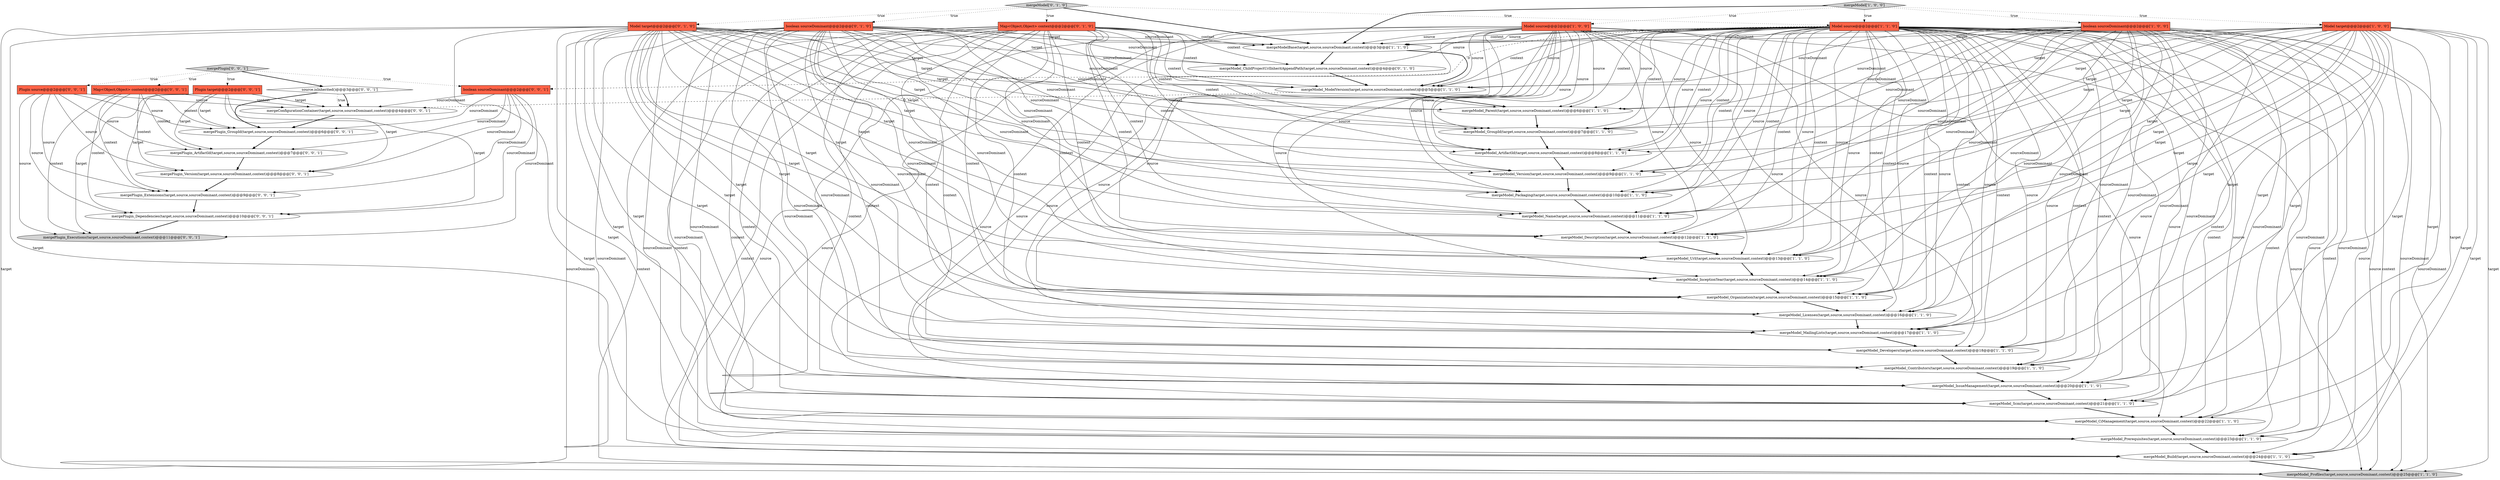 digraph {
16 [style = filled, label = "mergeModel_Profiles(target,source,sourceDominant,context)@@@25@@@['1', '1', '0']", fillcolor = lightgray, shape = ellipse image = "AAA0AAABBB1BBB"];
44 [style = filled, label = "mergePlugin_Executions(target,source,sourceDominant,context)@@@11@@@['0', '0', '1']", fillcolor = lightgray, shape = ellipse image = "AAA0AAABBB3BBB"];
26 [style = filled, label = "mergeModel_Description(target,source,sourceDominant,context)@@@12@@@['1', '1', '0']", fillcolor = white, shape = ellipse image = "AAA0AAABBB1BBB"];
42 [style = filled, label = "Plugin source@@@2@@@['0', '0', '1']", fillcolor = tomato, shape = box image = "AAA0AAABBB3BBB"];
33 [style = filled, label = "mergePlugin_Extensions(target,source,sourceDominant,context)@@@9@@@['0', '0', '1']", fillcolor = white, shape = ellipse image = "AAA0AAABBB3BBB"];
5 [style = filled, label = "mergeModel_ModelVersion(target,source,sourceDominant,context)@@@5@@@['1', '1', '0']", fillcolor = white, shape = ellipse image = "AAA0AAABBB1BBB"];
34 [style = filled, label = "mergePlugin_Dependencies(target,source,sourceDominant,context)@@@10@@@['0', '0', '1']", fillcolor = white, shape = ellipse image = "AAA0AAABBB3BBB"];
15 [style = filled, label = "boolean sourceDominant@@@2@@@['1', '0', '0']", fillcolor = tomato, shape = box image = "AAA0AAABBB1BBB"];
41 [style = filled, label = "Plugin target@@@2@@@['0', '0', '1']", fillcolor = tomato, shape = box image = "AAA0AAABBB3BBB"];
14 [style = filled, label = "mergeModel_Packaging(target,source,sourceDominant,context)@@@10@@@['1', '1', '0']", fillcolor = white, shape = ellipse image = "AAA0AAABBB1BBB"];
43 [style = filled, label = "boolean sourceDominant@@@2@@@['0', '0', '1']", fillcolor = tomato, shape = box image = "AAA0AAABBB3BBB"];
21 [style = filled, label = "mergeModel_Organization(target,source,sourceDominant,context)@@@15@@@['1', '1', '0']", fillcolor = white, shape = ellipse image = "AAA0AAABBB1BBB"];
28 [style = filled, label = "boolean sourceDominant@@@2@@@['0', '1', '0']", fillcolor = tomato, shape = box image = "AAA0AAABBB2BBB"];
32 [style = filled, label = "mergeConfigurationContainer(target,source,sourceDominant,context)@@@4@@@['0', '0', '1']", fillcolor = white, shape = ellipse image = "AAA0AAABBB3BBB"];
27 [style = filled, label = "Map<Object,Object> context@@@2@@@['0', '1', '0']", fillcolor = tomato, shape = box image = "AAA0AAABBB2BBB"];
11 [style = filled, label = "mergeModel_Build(target,source,sourceDominant,context)@@@24@@@['1', '1', '0']", fillcolor = white, shape = ellipse image = "AAA0AAABBB1BBB"];
17 [style = filled, label = "mergeModel_Parent(target,source,sourceDominant,context)@@@6@@@['1', '1', '0']", fillcolor = white, shape = ellipse image = "AAA0AAABBB1BBB"];
30 [style = filled, label = "Model target@@@2@@@['0', '1', '0']", fillcolor = tomato, shape = box image = "AAA0AAABBB2BBB"];
35 [style = filled, label = "mergePlugin['0', '0', '1']", fillcolor = lightgray, shape = diamond image = "AAA0AAABBB3BBB"];
3 [style = filled, label = "mergeModel['1', '0', '0']", fillcolor = lightgray, shape = diamond image = "AAA0AAABBB1BBB"];
38 [style = filled, label = "source.isInherited()@@@3@@@['0', '0', '1']", fillcolor = white, shape = diamond image = "AAA0AAABBB3BBB"];
2 [style = filled, label = "mergeModel_InceptionYear(target,source,sourceDominant,context)@@@14@@@['1', '1', '0']", fillcolor = white, shape = ellipse image = "AAA0AAABBB1BBB"];
18 [style = filled, label = "mergeModel_Contributors(target,source,sourceDominant,context)@@@19@@@['1', '1', '0']", fillcolor = white, shape = ellipse image = "AAA0AAABBB1BBB"];
24 [style = filled, label = "mergeModel_Name(target,source,sourceDominant,context)@@@11@@@['1', '1', '0']", fillcolor = white, shape = ellipse image = "AAA0AAABBB1BBB"];
1 [style = filled, label = "mergeModel_Url(target,source,sourceDominant,context)@@@13@@@['1', '1', '0']", fillcolor = white, shape = ellipse image = "AAA0AAABBB1BBB"];
37 [style = filled, label = "Map<Object,Object> context@@@2@@@['0', '0', '1']", fillcolor = tomato, shape = box image = "AAA0AAABBB3BBB"];
20 [style = filled, label = "Model source@@@2@@@['1', '1', '0']", fillcolor = tomato, shape = box image = "AAA0AAABBB1BBB"];
8 [style = filled, label = "Model target@@@2@@@['1', '0', '0']", fillcolor = tomato, shape = box image = "AAA0AAABBB1BBB"];
9 [style = filled, label = "mergeModel_ArtifactId(target,source,sourceDominant,context)@@@8@@@['1', '1', '0']", fillcolor = white, shape = ellipse image = "AAA0AAABBB1BBB"];
22 [style = filled, label = "mergeModelBase(target,source,sourceDominant,context)@@@3@@@['1', '1', '0']", fillcolor = white, shape = ellipse image = "AAA0AAABBB1BBB"];
10 [style = filled, label = "mergeModel_Developers(target,source,sourceDominant,context)@@@18@@@['1', '1', '0']", fillcolor = white, shape = ellipse image = "AAA0AAABBB1BBB"];
0 [style = filled, label = "mergeModel_CiManagement(target,source,sourceDominant,context)@@@22@@@['1', '1', '0']", fillcolor = white, shape = ellipse image = "AAA0AAABBB1BBB"];
25 [style = filled, label = "mergeModel_Licenses(target,source,sourceDominant,context)@@@16@@@['1', '1', '0']", fillcolor = white, shape = ellipse image = "AAA0AAABBB1BBB"];
13 [style = filled, label = "mergeModel_Prerequisites(target,source,sourceDominant,context)@@@23@@@['1', '1', '0']", fillcolor = white, shape = ellipse image = "AAA0AAABBB1BBB"];
6 [style = filled, label = "mergeModel_IssueManagement(target,source,sourceDominant,context)@@@20@@@['1', '1', '0']", fillcolor = white, shape = ellipse image = "AAA0AAABBB1BBB"];
23 [style = filled, label = "mergeModel_Version(target,source,sourceDominant,context)@@@9@@@['1', '1', '0']", fillcolor = white, shape = ellipse image = "AAA0AAABBB1BBB"];
12 [style = filled, label = "mergeModel_MailingLists(target,source,sourceDominant,context)@@@17@@@['1', '1', '0']", fillcolor = white, shape = ellipse image = "AAA0AAABBB1BBB"];
4 [style = filled, label = "mergeModel_GroupId(target,source,sourceDominant,context)@@@7@@@['1', '1', '0']", fillcolor = white, shape = ellipse image = "AAA0AAABBB1BBB"];
31 [style = filled, label = "mergeModel_ChildProjectUrlInheritAppendPath(target,source,sourceDominant,context)@@@4@@@['0', '1', '0']", fillcolor = white, shape = ellipse image = "AAA1AAABBB2BBB"];
19 [style = filled, label = "Model source@@@2@@@['1', '0', '0']", fillcolor = tomato, shape = box image = "AAA0AAABBB1BBB"];
29 [style = filled, label = "mergeModel['0', '1', '0']", fillcolor = lightgray, shape = diamond image = "AAA0AAABBB2BBB"];
39 [style = filled, label = "mergePlugin_GroupId(target,source,sourceDominant,context)@@@6@@@['0', '0', '1']", fillcolor = white, shape = ellipse image = "AAA0AAABBB3BBB"];
7 [style = filled, label = "mergeModel_Scm(target,source,sourceDominant,context)@@@21@@@['1', '1', '0']", fillcolor = white, shape = ellipse image = "AAA0AAABBB1BBB"];
40 [style = filled, label = "mergePlugin_ArtifactId(target,source,sourceDominant,context)@@@7@@@['0', '0', '1']", fillcolor = white, shape = ellipse image = "AAA0AAABBB3BBB"];
36 [style = filled, label = "mergePlugin_Version(target,source,sourceDominant,context)@@@8@@@['0', '0', '1']", fillcolor = white, shape = ellipse image = "AAA0AAABBB3BBB"];
19->23 [style = solid, label="source"];
20->2 [style = solid, label="context"];
28->4 [style = solid, label="sourceDominant"];
30->11 [style = solid, label="target"];
37->40 [style = solid, label="context"];
28->22 [style = solid, label="sourceDominant"];
35->41 [style = dotted, label="true"];
28->13 [style = solid, label="sourceDominant"];
19->12 [style = solid, label="source"];
8->4 [style = solid, label="target"];
19->5 [style = solid, label="source"];
8->18 [style = solid, label="target"];
28->25 [style = solid, label="sourceDominant"];
30->13 [style = solid, label="target"];
42->32 [style = solid, label="source"];
15->23 [style = solid, label="sourceDominant"];
30->18 [style = solid, label="target"];
19->1 [style = solid, label="source"];
28->31 [style = solid, label="sourceDominant"];
30->9 [style = solid, label="target"];
33->34 [style = bold, label=""];
14->24 [style = bold, label=""];
11->16 [style = bold, label=""];
20->16 [style = solid, label="context"];
15->21 [style = solid, label="sourceDominant"];
8->2 [style = solid, label="target"];
27->16 [style = solid, label="context"];
37->39 [style = solid, label="context"];
22->31 [style = bold, label=""];
25->12 [style = bold, label=""];
43->36 [style = solid, label="sourceDominant"];
8->6 [style = solid, label="target"];
19->6 [style = solid, label="source"];
28->1 [style = solid, label="sourceDominant"];
10->18 [style = bold, label=""];
5->17 [style = bold, label=""];
28->16 [style = solid, label="sourceDominant"];
17->4 [style = bold, label=""];
19->14 [style = solid, label="source"];
21->25 [style = bold, label=""];
12->10 [style = bold, label=""];
20->23 [style = solid, label="context"];
15->5 [style = solid, label="sourceDominant"];
20->12 [style = solid, label="context"];
13->11 [style = bold, label=""];
20->26 [style = solid, label="context"];
4->9 [style = bold, label=""];
30->5 [style = solid, label="target"];
15->11 [style = solid, label="sourceDominant"];
28->2 [style = solid, label="sourceDominant"];
19->7 [style = solid, label="source"];
7->0 [style = bold, label=""];
8->5 [style = solid, label="target"];
8->13 [style = solid, label="target"];
20->9 [style = solid, label="source"];
43->32 [style = solid, label="sourceDominant"];
19->18 [style = solid, label="source"];
20->0 [style = solid, label="context"];
20->1 [style = solid, label="source"];
20->13 [style = solid, label="source"];
15->17 [style = solid, label="sourceDominant"];
27->1 [style = solid, label="context"];
15->7 [style = solid, label="sourceDominant"];
20->14 [style = solid, label="source"];
15->16 [style = solid, label="sourceDominant"];
29->28 [style = dotted, label="true"];
30->24 [style = solid, label="target"];
27->0 [style = solid, label="context"];
1->2 [style = bold, label=""];
19->9 [style = solid, label="source"];
20->17 [style = solid, label="source"];
27->25 [style = solid, label="context"];
37->32 [style = solid, label="context"];
19->11 [style = solid, label="source"];
38->39 [style = bold, label=""];
37->44 [style = solid, label="context"];
20->4 [style = solid, label="source"];
8->23 [style = solid, label="target"];
27->18 [style = solid, label="context"];
20->23 [style = solid, label="source"];
20->5 [style = solid, label="context"];
20->4 [style = solid, label="context"];
30->23 [style = solid, label="target"];
20->2 [style = solid, label="source"];
41->40 [style = solid, label="target"];
42->44 [style = solid, label="source"];
27->6 [style = solid, label="context"];
20->7 [style = solid, label="source"];
3->20 [style = dotted, label="true"];
20->26 [style = solid, label="source"];
8->10 [style = solid, label="target"];
30->31 [style = solid, label="target"];
28->26 [style = solid, label="sourceDominant"];
43->34 [style = solid, label="sourceDominant"];
28->0 [style = solid, label="sourceDominant"];
8->17 [style = solid, label="target"];
8->26 [style = solid, label="target"];
15->0 [style = solid, label="sourceDominant"];
15->12 [style = solid, label="sourceDominant"];
27->11 [style = solid, label="context"];
5->32 [style = dashed, label="0"];
15->2 [style = solid, label="sourceDominant"];
19->17 [style = solid, label="source"];
20->22 [style = solid, label="context"];
30->2 [style = solid, label="target"];
26->1 [style = bold, label=""];
8->12 [style = solid, label="target"];
31->5 [style = bold, label=""];
20->11 [style = solid, label="source"];
34->44 [style = bold, label=""];
20->11 [style = solid, label="context"];
30->12 [style = solid, label="target"];
42->40 [style = solid, label="source"];
3->22 [style = bold, label=""];
28->18 [style = solid, label="sourceDominant"];
30->6 [style = solid, label="target"];
30->16 [style = solid, label="target"];
28->5 [style = solid, label="sourceDominant"];
28->24 [style = solid, label="sourceDominant"];
27->23 [style = solid, label="context"];
8->9 [style = solid, label="target"];
20->5 [style = solid, label="source"];
24->26 [style = bold, label=""];
2->21 [style = bold, label=""];
28->12 [style = solid, label="sourceDominant"];
18->6 [style = bold, label=""];
43->33 [style = solid, label="sourceDominant"];
29->20 [style = dotted, label="true"];
37->33 [style = solid, label="context"];
28->11 [style = solid, label="sourceDominant"];
8->24 [style = solid, label="target"];
20->7 [style = solid, label="context"];
41->32 [style = solid, label="target"];
15->13 [style = solid, label="sourceDominant"];
15->22 [style = solid, label="sourceDominant"];
3->15 [style = dotted, label="true"];
35->37 [style = dotted, label="true"];
27->22 [style = solid, label="context"];
15->26 [style = solid, label="sourceDominant"];
20->21 [style = solid, label="source"];
41->33 [style = solid, label="target"];
19->2 [style = solid, label="source"];
3->19 [style = dotted, label="true"];
19->22 [style = solid, label="source"];
15->24 [style = solid, label="sourceDominant"];
27->10 [style = solid, label="context"];
30->22 [style = solid, label="target"];
8->14 [style = solid, label="target"];
30->21 [style = solid, label="target"];
27->24 [style = solid, label="context"];
43->39 [style = solid, label="sourceDominant"];
20->10 [style = solid, label="context"];
20->10 [style = solid, label="source"];
19->16 [style = solid, label="source"];
28->14 [style = solid, label="sourceDominant"];
20->6 [style = solid, label="source"];
30->4 [style = solid, label="target"];
20->14 [style = solid, label="context"];
42->33 [style = solid, label="source"];
30->10 [style = solid, label="target"];
27->14 [style = solid, label="context"];
27->13 [style = solid, label="context"];
20->25 [style = solid, label="source"];
27->4 [style = solid, label="context"];
20->18 [style = solid, label="source"];
28->6 [style = solid, label="sourceDominant"];
15->1 [style = solid, label="sourceDominant"];
20->6 [style = solid, label="context"];
43->44 [style = solid, label="sourceDominant"];
30->1 [style = solid, label="target"];
37->34 [style = solid, label="context"];
29->30 [style = dotted, label="true"];
29->27 [style = dotted, label="true"];
30->25 [style = solid, label="target"];
28->10 [style = solid, label="sourceDominant"];
43->40 [style = solid, label="sourceDominant"];
23->14 [style = bold, label=""];
36->33 [style = bold, label=""];
20->0 [style = solid, label="source"];
15->4 [style = solid, label="sourceDominant"];
28->7 [style = solid, label="sourceDominant"];
19->24 [style = solid, label="source"];
27->2 [style = solid, label="context"];
42->34 [style = solid, label="source"];
20->21 [style = solid, label="context"];
41->39 [style = solid, label="target"];
20->18 [style = solid, label="context"];
35->43 [style = dotted, label="true"];
28->17 [style = solid, label="sourceDominant"];
30->26 [style = solid, label="target"];
19->0 [style = solid, label="source"];
38->32 [style = bold, label=""];
35->42 [style = dotted, label="true"];
41->34 [style = solid, label="target"];
22->5 [style = bold, label=""];
30->17 [style = solid, label="target"];
27->21 [style = solid, label="context"];
19->13 [style = solid, label="source"];
19->26 [style = solid, label="source"];
19->25 [style = solid, label="source"];
8->22 [style = solid, label="target"];
20->24 [style = solid, label="context"];
20->31 [style = solid, label="source"];
20->16 [style = solid, label="source"];
15->6 [style = solid, label="sourceDominant"];
40->36 [style = bold, label=""];
15->10 [style = solid, label="sourceDominant"];
32->39 [style = bold, label=""];
15->18 [style = solid, label="sourceDominant"];
27->12 [style = solid, label="context"];
8->7 [style = solid, label="target"];
41->36 [style = solid, label="target"];
42->36 [style = solid, label="source"];
37->36 [style = solid, label="context"];
3->8 [style = dotted, label="true"];
38->32 [style = dotted, label="true"];
30->0 [style = solid, label="target"];
0->13 [style = bold, label=""];
27->5 [style = solid, label="context"];
20->1 [style = solid, label="context"];
30->14 [style = solid, label="target"];
30->7 [style = solid, label="target"];
8->16 [style = solid, label="target"];
20->24 [style = solid, label="source"];
27->9 [style = solid, label="context"];
27->26 [style = solid, label="context"];
20->12 [style = solid, label="source"];
15->9 [style = solid, label="sourceDominant"];
20->22 [style = solid, label="source"];
28->21 [style = solid, label="sourceDominant"];
27->17 [style = solid, label="context"];
8->21 [style = solid, label="target"];
8->0 [style = solid, label="target"];
42->39 [style = solid, label="source"];
15->25 [style = solid, label="sourceDominant"];
19->10 [style = solid, label="source"];
35->38 [style = bold, label=""];
8->25 [style = solid, label="target"];
20->25 [style = solid, label="context"];
20->13 [style = solid, label="context"];
41->44 [style = solid, label="target"];
28->9 [style = solid, label="sourceDominant"];
29->22 [style = bold, label=""];
19->4 [style = solid, label="source"];
15->14 [style = solid, label="sourceDominant"];
9->23 [style = bold, label=""];
39->40 [style = bold, label=""];
8->1 [style = solid, label="target"];
20->9 [style = solid, label="context"];
6->7 [style = bold, label=""];
8->11 [style = solid, label="target"];
27->31 [style = solid, label="context"];
20->43 [style = dashed, label="0"];
27->7 [style = solid, label="context"];
19->21 [style = solid, label="source"];
20->17 [style = solid, label="context"];
28->23 [style = solid, label="sourceDominant"];
}
